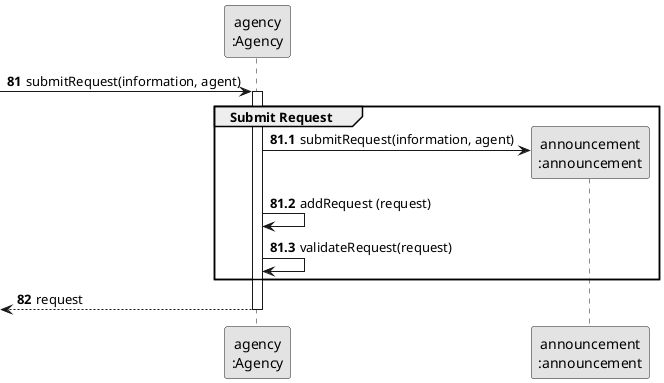 @startuml
skinparam monochrome true
skinparam packageStyle rectangle
skinparam shadowing false

participant "agency\n:Agency" as Agency
participant "announcement\n:announcement" as Announcement

autonumber 81
-> Agency: submitRequest(information, agent)

autonumber 81.1
activate Agency
    group Submit Request

        Agency -> Announcement**: submitRequest(information, agent)
        Agency -> Agency: addRequest (request)


            Agency -> Agency: validateRequest(request)

    end

    autonumber 82
    <-- Agency : request
deactivate Agency


@enduml